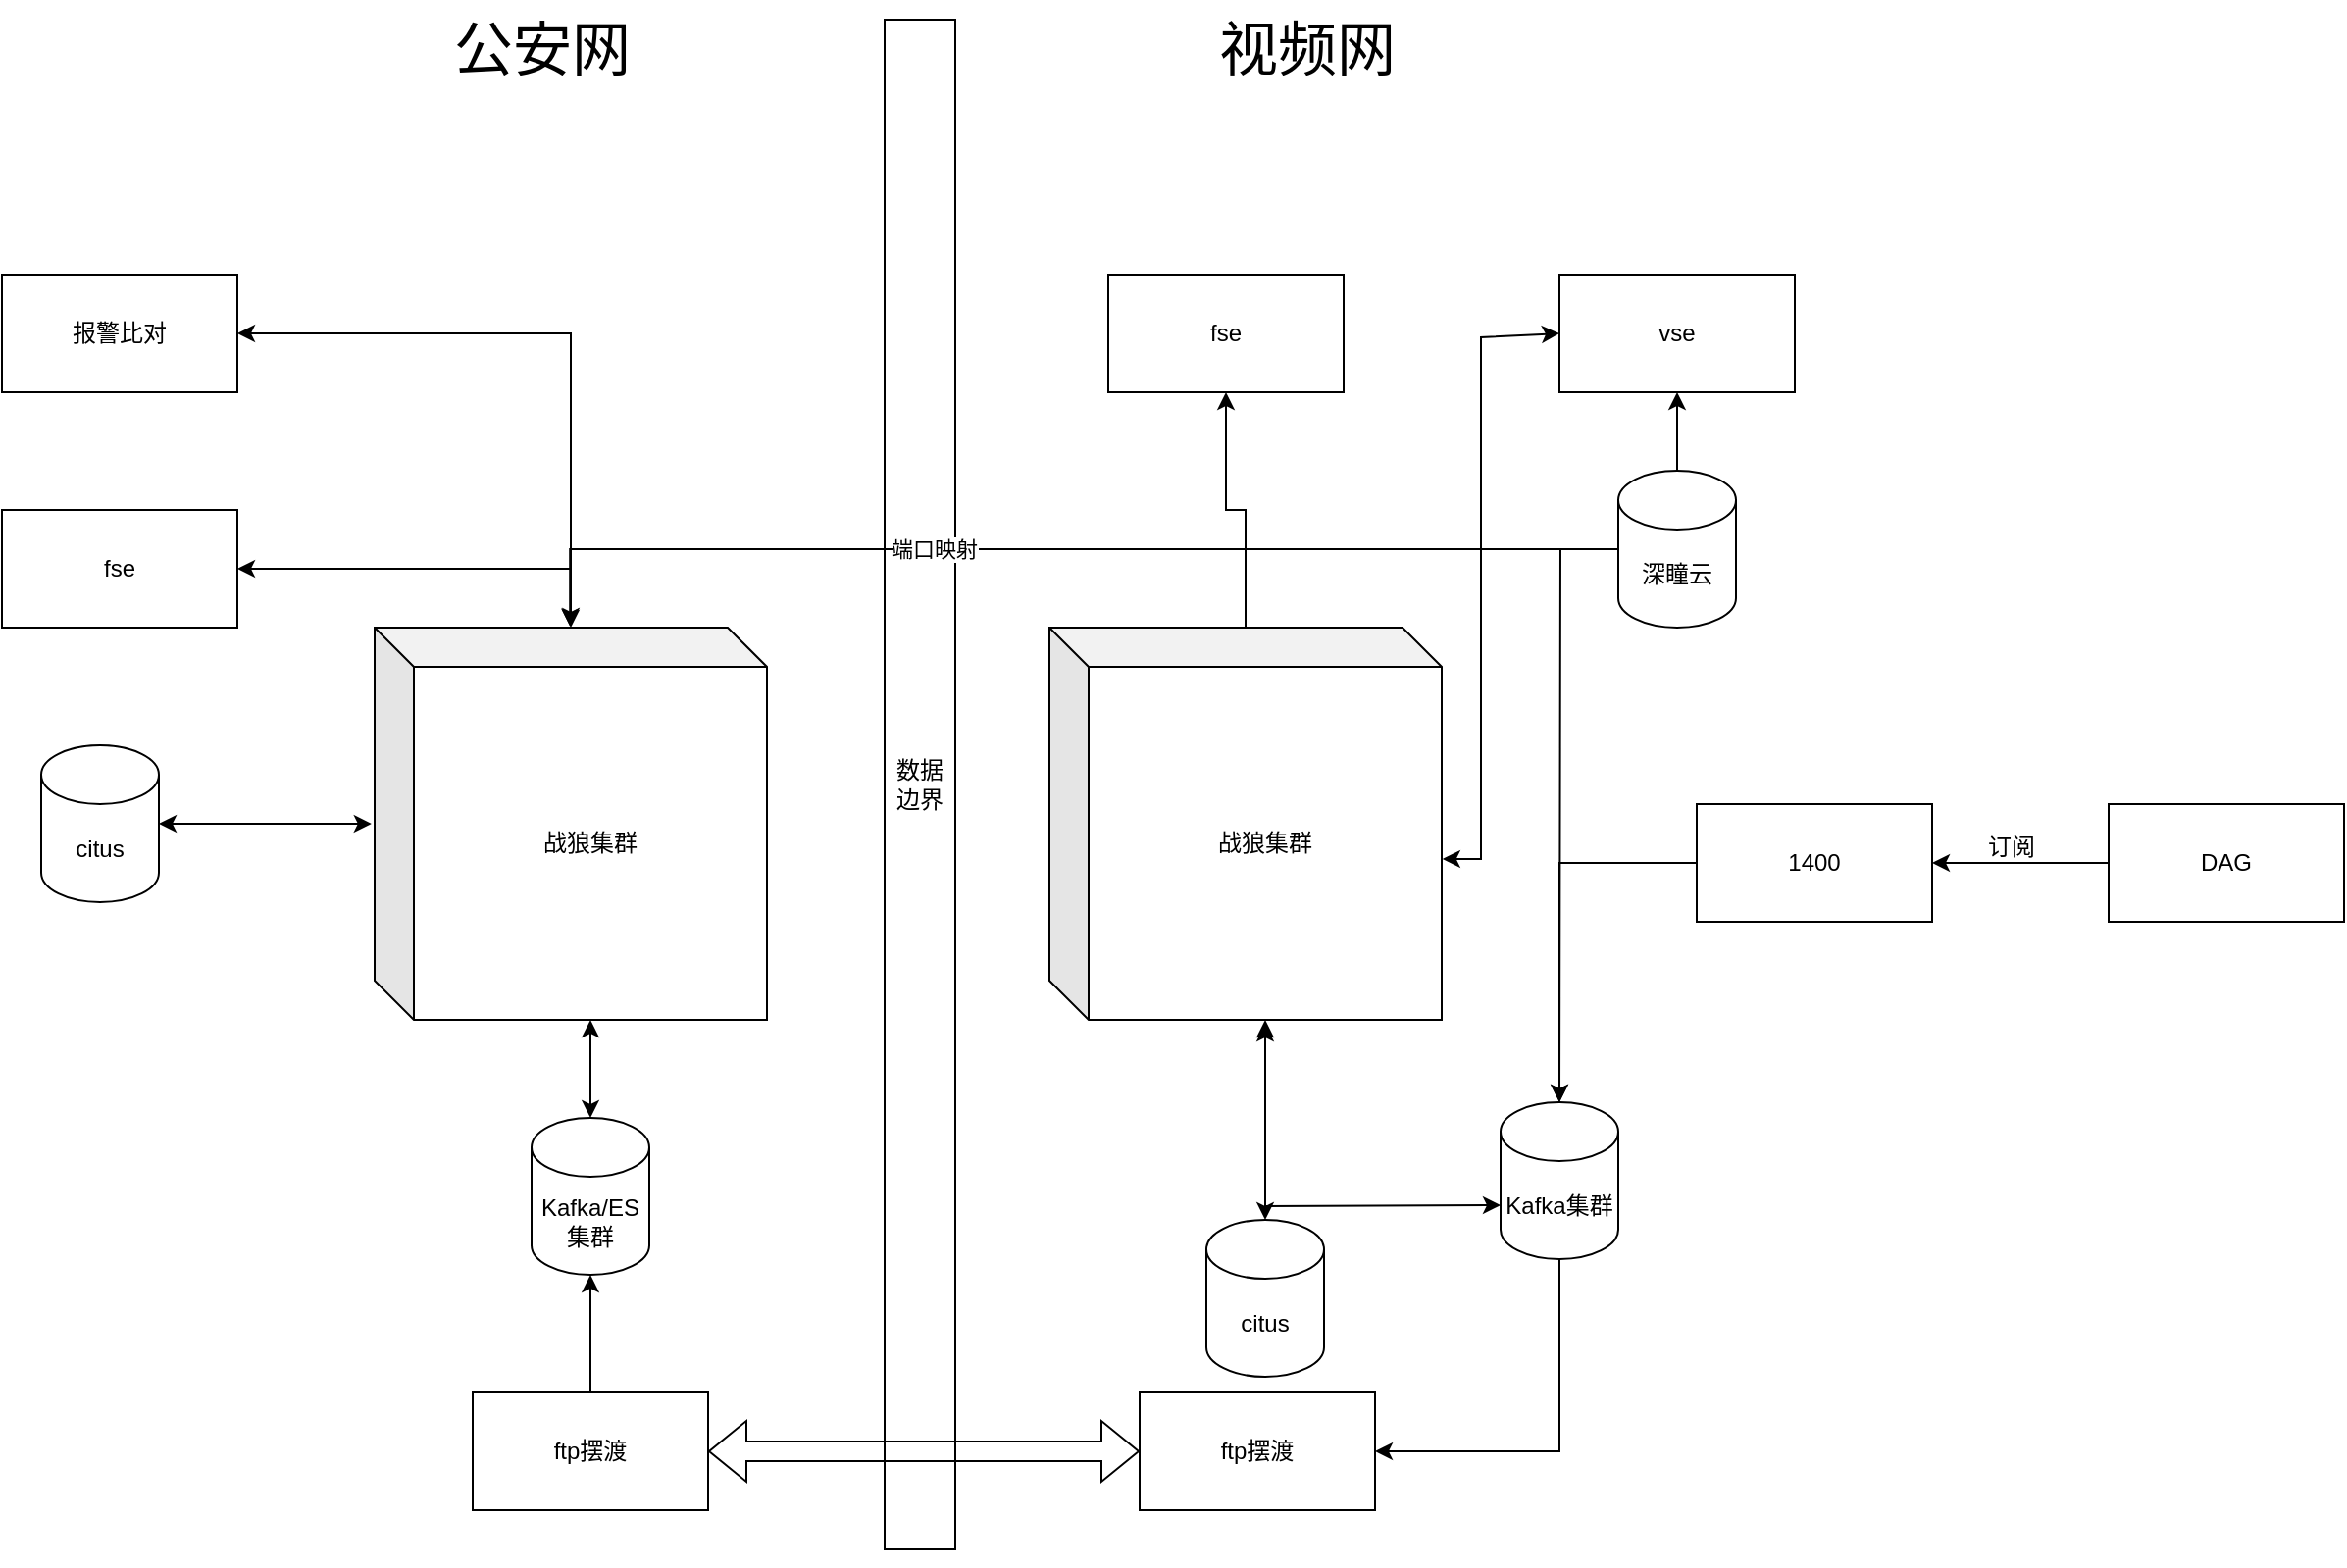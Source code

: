 <mxfile version="20.8.16" type="github">
  <diagram id="HOUOycb9Vr9W4hVR5m1T" name="Page-1">
    <mxGraphModel dx="-433" dy="-426" grid="1" gridSize="10" guides="1" tooltips="1" connect="1" arrows="1" fold="1" page="1" pageScale="1" pageWidth="1654" pageHeight="1169" math="0" shadow="0">
      <root>
        <mxCell id="0" />
        <mxCell id="1" parent="0" />
        <mxCell id="5wCmSRjpwUDmXC5P-P_9-195" value="数据边界" style="rounded=0;whiteSpace=wrap;html=1;hachureGap=4;" parent="1" vertex="1">
          <mxGeometry x="2476" y="1368" width="36" height="780" as="geometry" />
        </mxCell>
        <mxCell id="5wCmSRjpwUDmXC5P-P_9-202" value="ftp摆渡" style="rounded=0;whiteSpace=wrap;html=1;" parent="1" vertex="1">
          <mxGeometry x="2606" y="2068" width="120" height="60" as="geometry" />
        </mxCell>
        <mxCell id="5wCmSRjpwUDmXC5P-P_9-203" value="" style="edgeStyle=orthogonalEdgeStyle;rounded=0;orthogonalLoop=1;jettySize=auto;html=1;" parent="1" source="5wCmSRjpwUDmXC5P-P_9-204" target="5wCmSRjpwUDmXC5P-P_9-206" edge="1">
          <mxGeometry relative="1" as="geometry" />
        </mxCell>
        <mxCell id="5wCmSRjpwUDmXC5P-P_9-204" value="ftp摆渡" style="rounded=0;whiteSpace=wrap;html=1;" parent="1" vertex="1">
          <mxGeometry x="2266" y="2068" width="120" height="60" as="geometry" />
        </mxCell>
        <mxCell id="5wCmSRjpwUDmXC5P-P_9-205" value="" style="shape=flexArrow;endArrow=classic;startArrow=classic;html=1;rounded=0;exitX=1;exitY=0.5;exitDx=0;exitDy=0;entryX=0;entryY=0.5;entryDx=0;entryDy=0;" parent="1" source="5wCmSRjpwUDmXC5P-P_9-204" target="5wCmSRjpwUDmXC5P-P_9-202" edge="1">
          <mxGeometry width="100" height="100" relative="1" as="geometry">
            <mxPoint x="2496" y="2138" as="sourcePoint" />
            <mxPoint x="2596" y="2098" as="targetPoint" />
          </mxGeometry>
        </mxCell>
        <mxCell id="5wCmSRjpwUDmXC5P-P_9-206" value="Kafka/ES 集群&lt;br&gt;" style="shape=cylinder3;whiteSpace=wrap;html=1;boundedLbl=1;backgroundOutline=1;size=15;" parent="1" vertex="1">
          <mxGeometry x="2296" y="1928" width="60" height="80" as="geometry" />
        </mxCell>
        <mxCell id="5wCmSRjpwUDmXC5P-P_9-207" value="战狼集群" style="shape=cube;whiteSpace=wrap;html=1;boundedLbl=1;backgroundOutline=1;darkOpacity=0.05;darkOpacity2=0.1;" parent="1" vertex="1">
          <mxGeometry x="2216" y="1678" width="200" height="200" as="geometry" />
        </mxCell>
        <mxCell id="5wCmSRjpwUDmXC5P-P_9-208" value="citus" style="shape=cylinder3;whiteSpace=wrap;html=1;boundedLbl=1;backgroundOutline=1;size=15;" parent="1" vertex="1">
          <mxGeometry x="2046" y="1738" width="60" height="80" as="geometry" />
        </mxCell>
        <mxCell id="5wCmSRjpwUDmXC5P-P_9-210" value="" style="endArrow=classic;startArrow=classic;html=1;rounded=0;exitX=1;exitY=0.5;exitDx=0;exitDy=0;exitPerimeter=0;entryX=-0.008;entryY=0.5;entryDx=0;entryDy=0;entryPerimeter=0;" parent="1" source="5wCmSRjpwUDmXC5P-P_9-208" target="5wCmSRjpwUDmXC5P-P_9-207" edge="1">
          <mxGeometry width="50" height="50" relative="1" as="geometry">
            <mxPoint x="2216" y="1878" as="sourcePoint" />
            <mxPoint x="2266" y="1828" as="targetPoint" />
          </mxGeometry>
        </mxCell>
        <mxCell id="5wCmSRjpwUDmXC5P-P_9-211" value="" style="endArrow=classic;startArrow=classic;html=1;rounded=0;exitX=0.5;exitY=0;exitDx=0;exitDy=0;exitPerimeter=0;" parent="1" source="5wCmSRjpwUDmXC5P-P_9-206" edge="1">
          <mxGeometry width="50" height="50" relative="1" as="geometry">
            <mxPoint x="2286" y="1928" as="sourcePoint" />
            <mxPoint x="2326" y="1878" as="targetPoint" />
          </mxGeometry>
        </mxCell>
        <mxCell id="5wCmSRjpwUDmXC5P-P_9-219" value="&lt;font style=&quot;font-size: 30px;&quot;&gt;视频网&lt;/font&gt;" style="text;html=1;align=center;verticalAlign=middle;resizable=0;points=[];autosize=1;strokeColor=none;fillColor=none;" parent="1" vertex="1">
          <mxGeometry x="2636" y="1358" width="110" height="50" as="geometry" />
        </mxCell>
        <mxCell id="5wCmSRjpwUDmXC5P-P_9-220" value="&lt;font style=&quot;font-size: 30px;&quot;&gt;公安网&lt;/font&gt;" style="text;html=1;align=center;verticalAlign=middle;resizable=0;points=[];autosize=1;strokeColor=none;fillColor=none;" parent="1" vertex="1">
          <mxGeometry x="2246" y="1358" width="110" height="50" as="geometry" />
        </mxCell>
        <mxCell id="5wCmSRjpwUDmXC5P-P_9-226" value="fse" style="rounded=0;whiteSpace=wrap;html=1;fontSize=12;" parent="1" vertex="1">
          <mxGeometry x="2026" y="1618" width="120" height="60" as="geometry" />
        </mxCell>
        <mxCell id="5wCmSRjpwUDmXC5P-P_9-227" value="报警比对" style="rounded=0;whiteSpace=wrap;html=1;fontSize=12;" parent="1" vertex="1">
          <mxGeometry x="2026" y="1498" width="120" height="60" as="geometry" />
        </mxCell>
        <mxCell id="5wCmSRjpwUDmXC5P-P_9-228" value="" style="endArrow=classic;startArrow=classic;html=1;rounded=0;fontSize=12;entryX=0.5;entryY=-0.005;entryDx=0;entryDy=0;entryPerimeter=0;" parent="1" target="5wCmSRjpwUDmXC5P-P_9-207" edge="1">
          <mxGeometry width="50" height="50" relative="1" as="geometry">
            <mxPoint x="2146" y="1648" as="sourcePoint" />
            <mxPoint x="2346" y="1648" as="targetPoint" />
            <Array as="points">
              <mxPoint x="2316" y="1648" />
            </Array>
          </mxGeometry>
        </mxCell>
        <mxCell id="5wCmSRjpwUDmXC5P-P_9-229" value="" style="endArrow=classic;startArrow=classic;html=1;rounded=0;fontSize=12;exitX=1;exitY=0.5;exitDx=0;exitDy=0;" parent="1" source="5wCmSRjpwUDmXC5P-P_9-227" edge="1">
          <mxGeometry width="50" height="50" relative="1" as="geometry">
            <mxPoint x="2206" y="1558" as="sourcePoint" />
            <mxPoint x="2316" y="1678" as="targetPoint" />
            <Array as="points">
              <mxPoint x="2316" y="1528" />
            </Array>
          </mxGeometry>
        </mxCell>
        <mxCell id="5wCmSRjpwUDmXC5P-P_9-232" style="edgeStyle=orthogonalEdgeStyle;rounded=0;orthogonalLoop=1;jettySize=auto;html=1;exitX=0.5;exitY=1;exitDx=0;exitDy=0;fontSize=12;" parent="1" source="5wCmSRjpwUDmXC5P-P_9-195" target="5wCmSRjpwUDmXC5P-P_9-195" edge="1">
          <mxGeometry relative="1" as="geometry" />
        </mxCell>
        <mxCell id="qKqewki6-1Mg6MuUy6Zr-21" style="edgeStyle=orthogonalEdgeStyle;rounded=0;orthogonalLoop=1;jettySize=auto;html=1;entryX=0.5;entryY=1;entryDx=0;entryDy=0;" edge="1" parent="1" source="qKqewki6-1Mg6MuUy6Zr-1" target="qKqewki6-1Mg6MuUy6Zr-4">
          <mxGeometry relative="1" as="geometry" />
        </mxCell>
        <mxCell id="qKqewki6-1Mg6MuUy6Zr-1" value="战狼集群" style="shape=cube;whiteSpace=wrap;html=1;boundedLbl=1;backgroundOutline=1;darkOpacity=0.05;darkOpacity2=0.1;" vertex="1" parent="1">
          <mxGeometry x="2560" y="1678" width="200" height="200" as="geometry" />
        </mxCell>
        <mxCell id="qKqewki6-1Mg6MuUy6Zr-12" style="edgeStyle=orthogonalEdgeStyle;rounded=0;orthogonalLoop=1;jettySize=auto;html=1;exitX=0.5;exitY=1;exitDx=0;exitDy=0;exitPerimeter=0;entryX=1;entryY=0.5;entryDx=0;entryDy=0;" edge="1" parent="1" source="qKqewki6-1Mg6MuUy6Zr-2" target="5wCmSRjpwUDmXC5P-P_9-202">
          <mxGeometry relative="1" as="geometry" />
        </mxCell>
        <mxCell id="qKqewki6-1Mg6MuUy6Zr-2" value="Kafka集群" style="shape=cylinder3;whiteSpace=wrap;html=1;boundedLbl=1;backgroundOutline=1;size=15;" vertex="1" parent="1">
          <mxGeometry x="2790" y="1920" width="60" height="80" as="geometry" />
        </mxCell>
        <mxCell id="qKqewki6-1Mg6MuUy6Zr-11" style="edgeStyle=orthogonalEdgeStyle;rounded=0;orthogonalLoop=1;jettySize=auto;html=1;" edge="1" parent="1" source="qKqewki6-1Mg6MuUy6Zr-3">
          <mxGeometry relative="1" as="geometry">
            <mxPoint x="2820" y="1920" as="targetPoint" />
          </mxGeometry>
        </mxCell>
        <mxCell id="qKqewki6-1Mg6MuUy6Zr-22" style="edgeStyle=orthogonalEdgeStyle;rounded=0;orthogonalLoop=1;jettySize=auto;html=1;exitX=0.5;exitY=0;exitDx=0;exitDy=0;exitPerimeter=0;entryX=0.5;entryY=1;entryDx=0;entryDy=0;" edge="1" parent="1" source="qKqewki6-1Mg6MuUy6Zr-3" target="qKqewki6-1Mg6MuUy6Zr-5">
          <mxGeometry relative="1" as="geometry" />
        </mxCell>
        <mxCell id="qKqewki6-1Mg6MuUy6Zr-27" style="edgeStyle=orthogonalEdgeStyle;rounded=0;orthogonalLoop=1;jettySize=auto;html=1;entryX=0.498;entryY=-0.003;entryDx=0;entryDy=0;entryPerimeter=0;" edge="1" parent="1" source="qKqewki6-1Mg6MuUy6Zr-3" target="5wCmSRjpwUDmXC5P-P_9-207">
          <mxGeometry relative="1" as="geometry" />
        </mxCell>
        <mxCell id="qKqewki6-1Mg6MuUy6Zr-28" value="端口映射" style="edgeLabel;html=1;align=center;verticalAlign=middle;resizable=0;points=[];" vertex="1" connectable="0" parent="qKqewki6-1Mg6MuUy6Zr-27">
          <mxGeometry x="0.219" relative="1" as="geometry">
            <mxPoint as="offset" />
          </mxGeometry>
        </mxCell>
        <mxCell id="qKqewki6-1Mg6MuUy6Zr-3" value="深瞳云" style="shape=cylinder3;whiteSpace=wrap;html=1;boundedLbl=1;backgroundOutline=1;size=15;" vertex="1" parent="1">
          <mxGeometry x="2850" y="1598" width="60" height="80" as="geometry" />
        </mxCell>
        <mxCell id="qKqewki6-1Mg6MuUy6Zr-4" value="fse" style="rounded=0;whiteSpace=wrap;html=1;fontSize=12;" vertex="1" parent="1">
          <mxGeometry x="2590" y="1498" width="120" height="60" as="geometry" />
        </mxCell>
        <mxCell id="qKqewki6-1Mg6MuUy6Zr-5" value="vse" style="rounded=0;whiteSpace=wrap;html=1;fontSize=12;" vertex="1" parent="1">
          <mxGeometry x="2820" y="1498" width="120" height="60" as="geometry" />
        </mxCell>
        <mxCell id="qKqewki6-1Mg6MuUy6Zr-6" value="DAG&lt;br&gt;" style="rounded=0;whiteSpace=wrap;html=1;fontSize=12;" vertex="1" parent="1">
          <mxGeometry x="3100" y="1768" width="120" height="60" as="geometry" />
        </mxCell>
        <mxCell id="qKqewki6-1Mg6MuUy6Zr-7" value="1400" style="rounded=0;whiteSpace=wrap;html=1;fontSize=12;" vertex="1" parent="1">
          <mxGeometry x="2890" y="1768" width="120" height="60" as="geometry" />
        </mxCell>
        <mxCell id="qKqewki6-1Mg6MuUy6Zr-8" value="" style="endArrow=classic;html=1;rounded=0;exitX=0;exitY=0.5;exitDx=0;exitDy=0;entryX=1;entryY=0.5;entryDx=0;entryDy=0;" edge="1" parent="1" source="qKqewki6-1Mg6MuUy6Zr-6" target="qKqewki6-1Mg6MuUy6Zr-7">
          <mxGeometry width="50" height="50" relative="1" as="geometry">
            <mxPoint x="2740" y="1870" as="sourcePoint" />
            <mxPoint x="2790" y="1820" as="targetPoint" />
          </mxGeometry>
        </mxCell>
        <mxCell id="qKqewki6-1Mg6MuUy6Zr-9" value="" style="endArrow=classic;html=1;rounded=0;exitX=0;exitY=0.5;exitDx=0;exitDy=0;entryX=0.5;entryY=0;entryDx=0;entryDy=0;entryPerimeter=0;" edge="1" parent="1" source="qKqewki6-1Mg6MuUy6Zr-7" target="qKqewki6-1Mg6MuUy6Zr-2">
          <mxGeometry width="50" height="50" relative="1" as="geometry">
            <mxPoint x="2740" y="1770" as="sourcePoint" />
            <mxPoint x="2790" y="1720" as="targetPoint" />
            <Array as="points">
              <mxPoint x="2820" y="1798" />
            </Array>
          </mxGeometry>
        </mxCell>
        <mxCell id="qKqewki6-1Mg6MuUy6Zr-16" value="" style="endArrow=classic;startArrow=classic;html=1;rounded=0;exitX=0;exitY=0;exitDx=110;exitDy=200;exitPerimeter=0;entryX=0;entryY=0;entryDx=0;entryDy=52.5;entryPerimeter=0;" edge="1" parent="1" source="qKqewki6-1Mg6MuUy6Zr-1" target="qKqewki6-1Mg6MuUy6Zr-2">
          <mxGeometry width="50" height="50" relative="1" as="geometry">
            <mxPoint x="2740" y="1870" as="sourcePoint" />
            <mxPoint x="2790" y="1820" as="targetPoint" />
            <Array as="points">
              <mxPoint x="2670" y="1973" />
            </Array>
          </mxGeometry>
        </mxCell>
        <mxCell id="qKqewki6-1Mg6MuUy6Zr-25" value="" style="endArrow=classic;startArrow=classic;html=1;rounded=0;exitX=1.002;exitY=0.59;exitDx=0;exitDy=0;exitPerimeter=0;entryX=0;entryY=0.5;entryDx=0;entryDy=0;" edge="1" parent="1" source="qKqewki6-1Mg6MuUy6Zr-1" target="qKqewki6-1Mg6MuUy6Zr-5">
          <mxGeometry width="50" height="50" relative="1" as="geometry">
            <mxPoint x="2590" y="1670" as="sourcePoint" />
            <mxPoint x="2640" y="1620" as="targetPoint" />
            <Array as="points">
              <mxPoint x="2780" y="1796" />
              <mxPoint x="2780" y="1530" />
            </Array>
          </mxGeometry>
        </mxCell>
        <mxCell id="qKqewki6-1Mg6MuUy6Zr-26" value="订阅" style="text;html=1;align=center;verticalAlign=middle;resizable=0;points=[];autosize=1;strokeColor=none;fillColor=none;" vertex="1" parent="1">
          <mxGeometry x="3025" y="1775" width="50" height="30" as="geometry" />
        </mxCell>
        <mxCell id="qKqewki6-1Mg6MuUy6Zr-29" value="citus" style="shape=cylinder3;whiteSpace=wrap;html=1;boundedLbl=1;backgroundOutline=1;size=15;" vertex="1" parent="1">
          <mxGeometry x="2640" y="1980" width="60" height="80" as="geometry" />
        </mxCell>
        <mxCell id="qKqewki6-1Mg6MuUy6Zr-31" value="" style="endArrow=classic;startArrow=classic;html=1;rounded=0;exitX=0.5;exitY=0;exitDx=0;exitDy=0;exitPerimeter=0;" edge="1" parent="1" source="qKqewki6-1Mg6MuUy6Zr-29">
          <mxGeometry width="50" height="50" relative="1" as="geometry">
            <mxPoint x="2500" y="1780" as="sourcePoint" />
            <mxPoint x="2670" y="1880" as="targetPoint" />
          </mxGeometry>
        </mxCell>
      </root>
    </mxGraphModel>
  </diagram>
</mxfile>
